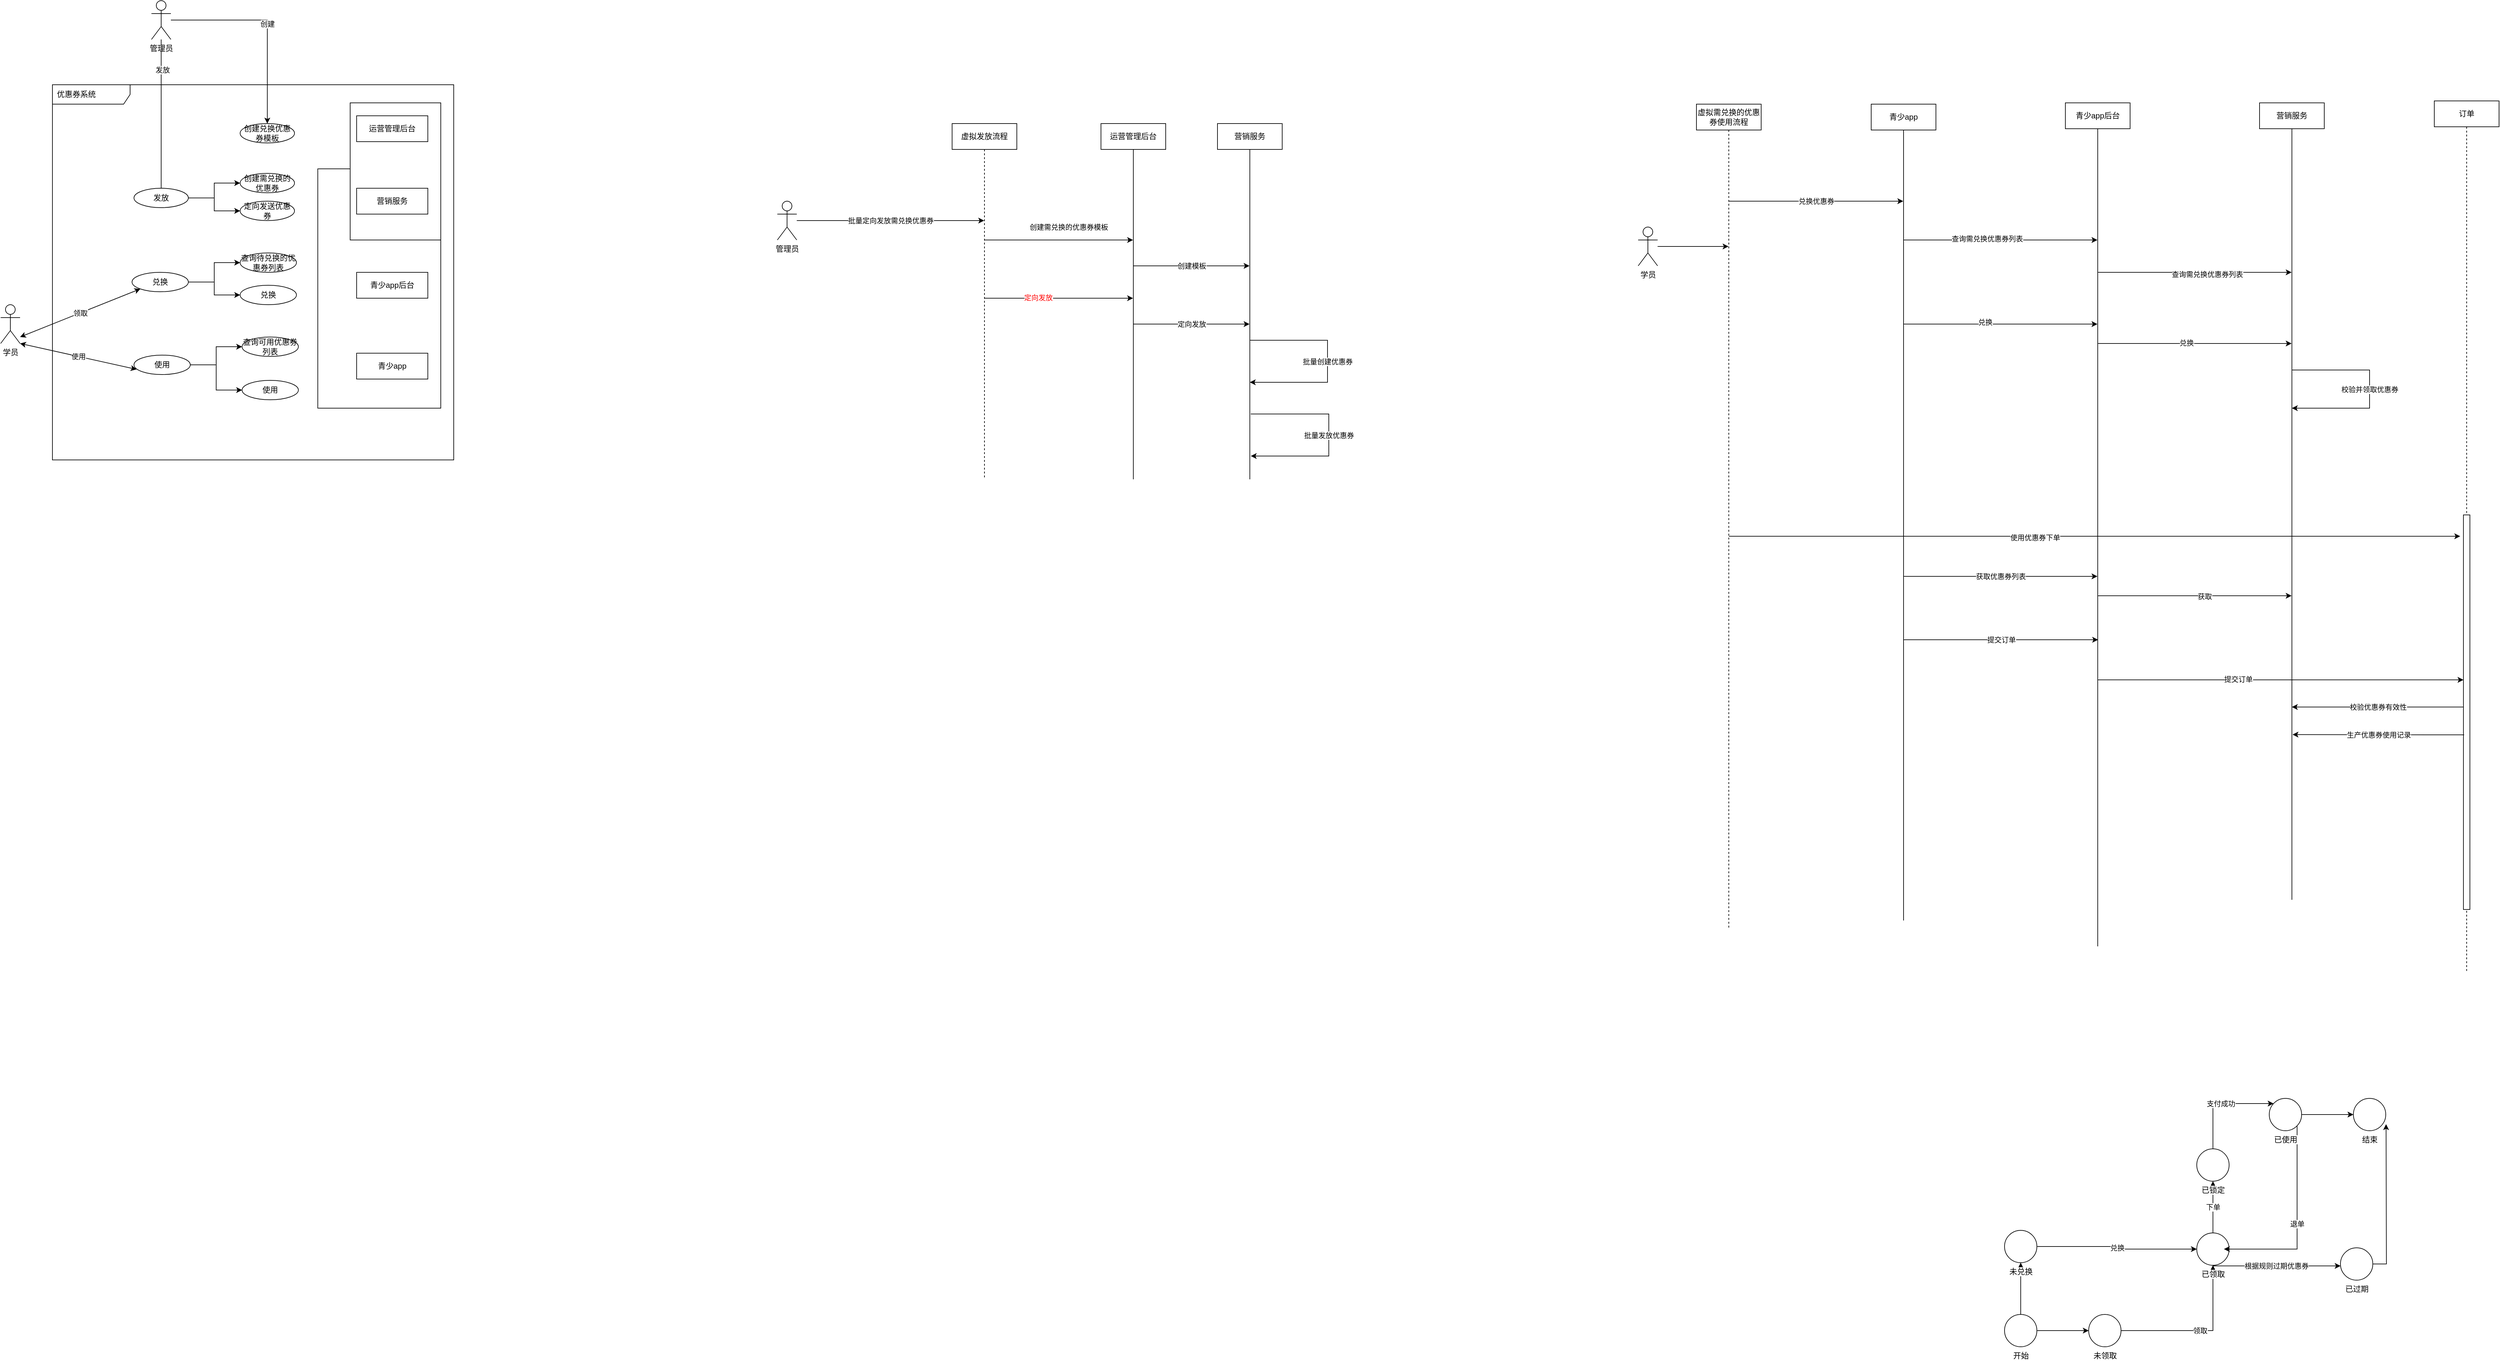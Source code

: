 <mxfile version="14.6.13" type="github">
  <diagram id="9hDP-JxcBApaVpeGbo42" name="Page-1">
    <mxGraphModel dx="1021" dy="529" grid="0" gridSize="10" guides="1" tooltips="1" connect="1" arrows="1" fold="1" page="1" pageScale="1" pageWidth="827" pageHeight="1169" math="0" shadow="0">
      <root>
        <mxCell id="0" />
        <mxCell id="1" parent="0" />
        <mxCell id="lwf3BBHvjB3YT5emJyM9-68" value="" style="rounded=0;whiteSpace=wrap;html=1;labelBackgroundColor=#FF3333;" vertex="1" parent="1">
          <mxGeometry x="600" y="520" width="190" height="370" as="geometry" />
        </mxCell>
        <mxCell id="lwf3BBHvjB3YT5emJyM9-67" value="" style="rounded=0;whiteSpace=wrap;html=1;" vertex="1" parent="1">
          <mxGeometry x="650" y="418" width="140" height="212" as="geometry" />
        </mxCell>
        <mxCell id="lwf3BBHvjB3YT5emJyM9-11" value="创建" style="edgeStyle=orthogonalEdgeStyle;rounded=0;orthogonalLoop=1;jettySize=auto;html=1;" edge="1" parent="1" source="lwf3BBHvjB3YT5emJyM9-3" target="lwf3BBHvjB3YT5emJyM9-9">
          <mxGeometry relative="1" as="geometry" />
        </mxCell>
        <mxCell id="lwf3BBHvjB3YT5emJyM9-60" value="" style="edgeStyle=orthogonalEdgeStyle;rounded=0;orthogonalLoop=1;jettySize=auto;html=1;" edge="1" parent="1" source="lwf3BBHvjB3YT5emJyM9-3">
          <mxGeometry relative="1" as="geometry">
            <mxPoint x="358" y="560" as="targetPoint" />
          </mxGeometry>
        </mxCell>
        <mxCell id="lwf3BBHvjB3YT5emJyM9-61" value="发放" style="edgeLabel;html=1;align=center;verticalAlign=middle;resizable=0;points=[];" vertex="1" connectable="0" parent="lwf3BBHvjB3YT5emJyM9-60">
          <mxGeometry x="-0.608" y="2" relative="1" as="geometry">
            <mxPoint as="offset" />
          </mxGeometry>
        </mxCell>
        <mxCell id="lwf3BBHvjB3YT5emJyM9-3" value="管理员" style="shape=umlActor;verticalLabelPosition=bottom;verticalAlign=top;html=1;outlineConnect=0;" vertex="1" parent="1">
          <mxGeometry x="343" y="260" width="30" height="60" as="geometry" />
        </mxCell>
        <mxCell id="lwf3BBHvjB3YT5emJyM9-4" value="优惠券系统" style="shape=umlFrame;whiteSpace=wrap;html=1;width=120;height=30;boundedLbl=1;verticalAlign=middle;align=left;spacingLeft=5;labelBackgroundColor=#FFFFFF;" vertex="1" parent="1">
          <mxGeometry x="190" y="390" width="620" height="580" as="geometry" />
        </mxCell>
        <mxCell id="lwf3BBHvjB3YT5emJyM9-6" value="学员" style="shape=umlActor;verticalLabelPosition=bottom;verticalAlign=top;html=1;" vertex="1" parent="1">
          <mxGeometry x="110" y="730" width="30" height="60" as="geometry" />
        </mxCell>
        <mxCell id="lwf3BBHvjB3YT5emJyM9-9" value="创建兑换优惠券模板" style="ellipse;whiteSpace=wrap;html=1;" vertex="1" parent="1">
          <mxGeometry x="480" y="450" width="84" height="30" as="geometry" />
        </mxCell>
        <mxCell id="lwf3BBHvjB3YT5emJyM9-19" value="创建需兑换的优惠券" style="ellipse;whiteSpace=wrap;html=1;" vertex="1" parent="1">
          <mxGeometry x="480" y="527" width="84" height="30" as="geometry" />
        </mxCell>
        <mxCell id="lwf3BBHvjB3YT5emJyM9-24" style="edgeStyle=orthogonalEdgeStyle;rounded=0;orthogonalLoop=1;jettySize=auto;html=1;entryX=0;entryY=0.5;entryDx=0;entryDy=0;" edge="1" parent="1" source="lwf3BBHvjB3YT5emJyM9-21" target="lwf3BBHvjB3YT5emJyM9-19">
          <mxGeometry relative="1" as="geometry" />
        </mxCell>
        <mxCell id="lwf3BBHvjB3YT5emJyM9-26" value="" style="edgeStyle=orthogonalEdgeStyle;rounded=0;orthogonalLoop=1;jettySize=auto;html=1;" edge="1" parent="1" source="lwf3BBHvjB3YT5emJyM9-21" target="lwf3BBHvjB3YT5emJyM9-25">
          <mxGeometry relative="1" as="geometry" />
        </mxCell>
        <mxCell id="lwf3BBHvjB3YT5emJyM9-21" value="发放" style="ellipse;whiteSpace=wrap;html=1;" vertex="1" parent="1">
          <mxGeometry x="316" y="550" width="84" height="30" as="geometry" />
        </mxCell>
        <mxCell id="lwf3BBHvjB3YT5emJyM9-25" value="定向发送优惠券" style="ellipse;whiteSpace=wrap;html=1;" vertex="1" parent="1">
          <mxGeometry x="480" y="570" width="84" height="30" as="geometry" />
        </mxCell>
        <mxCell id="lwf3BBHvjB3YT5emJyM9-44" value="" style="edgeStyle=orthogonalEdgeStyle;rounded=0;orthogonalLoop=1;jettySize=auto;html=1;" edge="1" parent="1" source="lwf3BBHvjB3YT5emJyM9-38" target="lwf3BBHvjB3YT5emJyM9-43">
          <mxGeometry relative="1" as="geometry" />
        </mxCell>
        <mxCell id="lwf3BBHvjB3YT5emJyM9-51" style="edgeStyle=orthogonalEdgeStyle;rounded=0;orthogonalLoop=1;jettySize=auto;html=1;entryX=0;entryY=0.5;entryDx=0;entryDy=0;" edge="1" parent="1" source="lwf3BBHvjB3YT5emJyM9-38" target="lwf3BBHvjB3YT5emJyM9-49">
          <mxGeometry relative="1" as="geometry" />
        </mxCell>
        <mxCell id="lwf3BBHvjB3YT5emJyM9-38" value="兑换" style="ellipse;whiteSpace=wrap;html=1;" vertex="1" parent="1">
          <mxGeometry x="313" y="680" width="87" height="30" as="geometry" />
        </mxCell>
        <mxCell id="lwf3BBHvjB3YT5emJyM9-54" value="" style="edgeStyle=orthogonalEdgeStyle;rounded=0;orthogonalLoop=1;jettySize=auto;html=1;" edge="1" parent="1" source="lwf3BBHvjB3YT5emJyM9-39" target="lwf3BBHvjB3YT5emJyM9-53">
          <mxGeometry relative="1" as="geometry" />
        </mxCell>
        <mxCell id="lwf3BBHvjB3YT5emJyM9-58" style="edgeStyle=orthogonalEdgeStyle;rounded=0;orthogonalLoop=1;jettySize=auto;html=1;entryX=0;entryY=0.5;entryDx=0;entryDy=0;" edge="1" parent="1" source="lwf3BBHvjB3YT5emJyM9-39" target="lwf3BBHvjB3YT5emJyM9-55">
          <mxGeometry relative="1" as="geometry" />
        </mxCell>
        <mxCell id="lwf3BBHvjB3YT5emJyM9-39" value="使用" style="ellipse;whiteSpace=wrap;html=1;" vertex="1" parent="1">
          <mxGeometry x="316" y="808" width="87" height="30" as="geometry" />
        </mxCell>
        <mxCell id="lwf3BBHvjB3YT5emJyM9-42" value="领取" style="endArrow=classic;startArrow=classic;html=1;entryX=0;entryY=1;entryDx=0;entryDy=0;" edge="1" parent="1" target="lwf3BBHvjB3YT5emJyM9-38">
          <mxGeometry width="50" height="50" relative="1" as="geometry">
            <mxPoint x="140" y="780" as="sourcePoint" />
            <mxPoint x="190" y="730" as="targetPoint" />
          </mxGeometry>
        </mxCell>
        <mxCell id="lwf3BBHvjB3YT5emJyM9-43" value="查询待兑换的优惠券列表" style="ellipse;whiteSpace=wrap;html=1;" vertex="1" parent="1">
          <mxGeometry x="480" y="650" width="87" height="30" as="geometry" />
        </mxCell>
        <mxCell id="lwf3BBHvjB3YT5emJyM9-49" value="兑换" style="ellipse;whiteSpace=wrap;html=1;" vertex="1" parent="1">
          <mxGeometry x="480" y="700" width="87" height="30" as="geometry" />
        </mxCell>
        <mxCell id="lwf3BBHvjB3YT5emJyM9-53" value="查询可用优惠券列表" style="ellipse;whiteSpace=wrap;html=1;" vertex="1" parent="1">
          <mxGeometry x="483" y="780" width="87" height="30" as="geometry" />
        </mxCell>
        <mxCell id="lwf3BBHvjB3YT5emJyM9-55" value="使用" style="ellipse;whiteSpace=wrap;html=1;" vertex="1" parent="1">
          <mxGeometry x="483" y="847" width="87" height="30" as="geometry" />
        </mxCell>
        <mxCell id="lwf3BBHvjB3YT5emJyM9-57" value="使用" style="endArrow=classic;startArrow=classic;html=1;exitX=1;exitY=1;exitDx=0;exitDy=0;exitPerimeter=0;" edge="1" parent="1" source="lwf3BBHvjB3YT5emJyM9-6">
          <mxGeometry width="50" height="50" relative="1" as="geometry">
            <mxPoint x="140" y="840" as="sourcePoint" />
            <mxPoint x="320" y="830" as="targetPoint" />
          </mxGeometry>
        </mxCell>
        <mxCell id="lwf3BBHvjB3YT5emJyM9-63" value="运营管理后台" style="rounded=0;whiteSpace=wrap;html=1;" vertex="1" parent="1">
          <mxGeometry x="660" y="438" width="110" height="40" as="geometry" />
        </mxCell>
        <mxCell id="lwf3BBHvjB3YT5emJyM9-64" value="营销服务" style="rounded=0;whiteSpace=wrap;html=1;" vertex="1" parent="1">
          <mxGeometry x="660" y="550" width="110" height="40" as="geometry" />
        </mxCell>
        <mxCell id="lwf3BBHvjB3YT5emJyM9-65" value="青少app后台" style="rounded=0;whiteSpace=wrap;html=1;" vertex="1" parent="1">
          <mxGeometry x="660" y="680" width="110" height="40" as="geometry" />
        </mxCell>
        <mxCell id="lwf3BBHvjB3YT5emJyM9-66" value="青少app" style="rounded=0;whiteSpace=wrap;html=1;" vertex="1" parent="1">
          <mxGeometry x="660" y="805" width="110" height="40" as="geometry" />
        </mxCell>
        <mxCell id="lwf3BBHvjB3YT5emJyM9-80" value="创建需兑换的优惠券模板" style="edgeStyle=orthogonalEdgeStyle;rounded=0;orthogonalLoop=1;jettySize=auto;html=1;" edge="1" parent="1" source="lwf3BBHvjB3YT5emJyM9-69" target="lwf3BBHvjB3YT5emJyM9-70">
          <mxGeometry x="0.135" y="20" relative="1" as="geometry">
            <Array as="points">
              <mxPoint x="1720" y="630" />
              <mxPoint x="1720" y="630" />
            </Array>
            <mxPoint as="offset" />
          </mxGeometry>
        </mxCell>
        <mxCell id="lwf3BBHvjB3YT5emJyM9-83" style="edgeStyle=orthogonalEdgeStyle;rounded=0;orthogonalLoop=1;jettySize=auto;html=1;fontColor=#FF0000;" edge="1" parent="1" source="lwf3BBHvjB3YT5emJyM9-69" target="lwf3BBHvjB3YT5emJyM9-70">
          <mxGeometry relative="1" as="geometry">
            <Array as="points">
              <mxPoint x="1740" y="720" />
              <mxPoint x="1740" y="720" />
            </Array>
          </mxGeometry>
        </mxCell>
        <mxCell id="lwf3BBHvjB3YT5emJyM9-84" value="定向发放" style="edgeLabel;html=1;align=center;verticalAlign=middle;resizable=0;points=[];fontColor=#FF0000;" vertex="1" connectable="0" parent="lwf3BBHvjB3YT5emJyM9-83">
          <mxGeometry x="-0.283" y="1" relative="1" as="geometry">
            <mxPoint as="offset" />
          </mxGeometry>
        </mxCell>
        <mxCell id="lwf3BBHvjB3YT5emJyM9-69" value="虚拟发放流程" style="shape=umlLifeline;perimeter=lifelinePerimeter;whiteSpace=wrap;html=1;container=1;collapsible=0;recursiveResize=0;outlineConnect=0;labelBackgroundColor=#FFFFFF;" vertex="1" parent="1">
          <mxGeometry x="1580" y="450" width="100" height="550" as="geometry" />
        </mxCell>
        <mxCell id="lwf3BBHvjB3YT5emJyM9-81" value="创建模板" style="edgeStyle=orthogonalEdgeStyle;rounded=0;orthogonalLoop=1;jettySize=auto;html=1;" edge="1" parent="1" source="lwf3BBHvjB3YT5emJyM9-70" target="lwf3BBHvjB3YT5emJyM9-74">
          <mxGeometry relative="1" as="geometry">
            <Array as="points">
              <mxPoint x="1950" y="670" />
              <mxPoint x="1950" y="670" />
            </Array>
          </mxGeometry>
        </mxCell>
        <mxCell id="lwf3BBHvjB3YT5emJyM9-85" value="定向发放" style="edgeStyle=orthogonalEdgeStyle;rounded=0;orthogonalLoop=1;jettySize=auto;html=1;" edge="1" parent="1" source="lwf3BBHvjB3YT5emJyM9-70" target="lwf3BBHvjB3YT5emJyM9-74">
          <mxGeometry relative="1" as="geometry">
            <Array as="points">
              <mxPoint x="1940" y="760" />
              <mxPoint x="1940" y="760" />
            </Array>
          </mxGeometry>
        </mxCell>
        <mxCell id="lwf3BBHvjB3YT5emJyM9-70" value="运营管理后台" style="shape=umlLifeline;perimeter=lifelinePerimeter;whiteSpace=wrap;html=1;container=1;collapsible=0;recursiveResize=0;outlineConnect=0;lifelineDashed=0;labelBackgroundColor=#FFFFFF;" vertex="1" parent="1">
          <mxGeometry x="1810" y="450" width="100" height="550" as="geometry" />
        </mxCell>
        <mxCell id="lwf3BBHvjB3YT5emJyM9-71" value="Lifeline2" style="shape=umlLifeline;perimeter=lifelinePerimeter;whiteSpace=wrap;html=1;container=1;collapsible=0;recursiveResize=0;outlineConnect=0;lifelineDashed=0;labelBackgroundColor=#FFFFFF;" vertex="1" parent="1">
          <mxGeometry x="1990" y="450" width="100" height="300" as="geometry" />
        </mxCell>
        <mxCell id="lwf3BBHvjB3YT5emJyM9-74" value="营销服务" style="shape=umlLifeline;perimeter=lifelinePerimeter;whiteSpace=wrap;html=1;container=1;collapsible=0;recursiveResize=0;outlineConnect=0;lifelineDashed=0;labelBackgroundColor=#FFFFFF;" vertex="1" parent="1">
          <mxGeometry x="1990" y="450" width="100" height="550" as="geometry" />
        </mxCell>
        <mxCell id="lwf3BBHvjB3YT5emJyM9-79" value="批量定向发放需兑换优惠券" style="edgeStyle=orthogonalEdgeStyle;rounded=0;orthogonalLoop=1;jettySize=auto;html=1;" edge="1" parent="1" source="lwf3BBHvjB3YT5emJyM9-76" target="lwf3BBHvjB3YT5emJyM9-69">
          <mxGeometry relative="1" as="geometry">
            <Array as="points">
              <mxPoint x="1550" y="600" />
              <mxPoint x="1550" y="600" />
            </Array>
          </mxGeometry>
        </mxCell>
        <mxCell id="lwf3BBHvjB3YT5emJyM9-76" value="管理员" style="shape=umlActor;verticalLabelPosition=bottom;verticalAlign=top;html=1;labelBackgroundColor=#FFFFFF;" vertex="1" parent="1">
          <mxGeometry x="1310" y="570" width="30" height="60" as="geometry" />
        </mxCell>
        <mxCell id="lwf3BBHvjB3YT5emJyM9-88" style="edgeStyle=orthogonalEdgeStyle;rounded=0;orthogonalLoop=1;jettySize=auto;html=1;" edge="1" parent="1" source="lwf3BBHvjB3YT5emJyM9-74" target="lwf3BBHvjB3YT5emJyM9-74">
          <mxGeometry relative="1" as="geometry">
            <Array as="points">
              <mxPoint x="2060" y="820" />
              <mxPoint x="2070" y="820" />
            </Array>
          </mxGeometry>
        </mxCell>
        <mxCell id="lwf3BBHvjB3YT5emJyM9-90" value="批量创建优惠券" style="edgeStyle=orthogonalEdgeStyle;rounded=0;orthogonalLoop=1;jettySize=auto;html=1;" edge="1" parent="1" target="lwf3BBHvjB3YT5emJyM9-74">
          <mxGeometry relative="1" as="geometry">
            <mxPoint x="2039.5" y="785" as="sourcePoint" />
            <mxPoint x="2039.5" y="805" as="targetPoint" />
            <Array as="points">
              <mxPoint x="2160" y="785" />
              <mxPoint x="2160" y="850" />
            </Array>
          </mxGeometry>
        </mxCell>
        <mxCell id="lwf3BBHvjB3YT5emJyM9-91" value="批量发放优惠券" style="edgeStyle=orthogonalEdgeStyle;rounded=0;orthogonalLoop=1;jettySize=auto;html=1;" edge="1" parent="1">
          <mxGeometry relative="1" as="geometry">
            <mxPoint x="2041.5" y="899" as="sourcePoint" />
            <mxPoint x="2041.5" y="964" as="targetPoint" />
            <Array as="points">
              <mxPoint x="2162" y="899" />
              <mxPoint x="2162" y="964" />
            </Array>
          </mxGeometry>
        </mxCell>
        <mxCell id="lwf3BBHvjB3YT5emJyM9-96" value="兑换优惠券" style="edgeStyle=orthogonalEdgeStyle;rounded=0;orthogonalLoop=1;jettySize=auto;html=1;" edge="1" parent="1" source="lwf3BBHvjB3YT5emJyM9-92" target="lwf3BBHvjB3YT5emJyM9-93">
          <mxGeometry relative="1" as="geometry">
            <Array as="points">
              <mxPoint x="2840" y="570" />
              <mxPoint x="2840" y="570" />
            </Array>
          </mxGeometry>
        </mxCell>
        <mxCell id="lwf3BBHvjB3YT5emJyM9-124" style="edgeStyle=orthogonalEdgeStyle;rounded=0;orthogonalLoop=1;jettySize=auto;html=1;fontColor=#000000;" edge="1" parent="1" source="lwf3BBHvjB3YT5emJyM9-92">
          <mxGeometry relative="1" as="geometry">
            <mxPoint x="3910" y="1088" as="targetPoint" />
            <Array as="points">
              <mxPoint x="3200" y="1088" />
              <mxPoint x="3200" y="1088" />
            </Array>
          </mxGeometry>
        </mxCell>
        <mxCell id="lwf3BBHvjB3YT5emJyM9-125" value="使用优惠券下单" style="edgeLabel;html=1;align=center;verticalAlign=middle;resizable=0;points=[];fontColor=#000000;" vertex="1" connectable="0" parent="lwf3BBHvjB3YT5emJyM9-124">
          <mxGeometry x="-0.161" y="-2" relative="1" as="geometry">
            <mxPoint x="-1" as="offset" />
          </mxGeometry>
        </mxCell>
        <mxCell id="lwf3BBHvjB3YT5emJyM9-92" value="虚拟需兑换的优惠券使用流程" style="shape=umlLifeline;perimeter=lifelinePerimeter;whiteSpace=wrap;html=1;container=1;collapsible=0;recursiveResize=0;outlineConnect=0;labelBackgroundColor=#FFFFFF;" vertex="1" parent="1">
          <mxGeometry x="2730" y="420" width="100" height="1274" as="geometry" />
        </mxCell>
        <mxCell id="lwf3BBHvjB3YT5emJyM9-97" style="edgeStyle=orthogonalEdgeStyle;rounded=0;orthogonalLoop=1;jettySize=auto;html=1;" edge="1" parent="1" source="lwf3BBHvjB3YT5emJyM9-93" target="lwf3BBHvjB3YT5emJyM9-94">
          <mxGeometry relative="1" as="geometry">
            <Array as="points">
              <mxPoint x="3270" y="630" />
              <mxPoint x="3270" y="630" />
            </Array>
          </mxGeometry>
        </mxCell>
        <mxCell id="lwf3BBHvjB3YT5emJyM9-98" value="查询需兑换优惠券列表" style="edgeLabel;html=1;align=center;verticalAlign=middle;resizable=0;points=[];" vertex="1" connectable="0" parent="lwf3BBHvjB3YT5emJyM9-97">
          <mxGeometry x="-0.143" y="2" relative="1" as="geometry">
            <mxPoint as="offset" />
          </mxGeometry>
        </mxCell>
        <mxCell id="lwf3BBHvjB3YT5emJyM9-101" style="edgeStyle=orthogonalEdgeStyle;rounded=0;orthogonalLoop=1;jettySize=auto;html=1;" edge="1" parent="1" source="lwf3BBHvjB3YT5emJyM9-93" target="lwf3BBHvjB3YT5emJyM9-94">
          <mxGeometry relative="1" as="geometry">
            <Array as="points">
              <mxPoint x="3260" y="760" />
              <mxPoint x="3260" y="760" />
            </Array>
          </mxGeometry>
        </mxCell>
        <mxCell id="lwf3BBHvjB3YT5emJyM9-102" value="兑换" style="edgeLabel;html=1;align=center;verticalAlign=middle;resizable=0;points=[];" vertex="1" connectable="0" parent="lwf3BBHvjB3YT5emJyM9-101">
          <mxGeometry x="-0.163" y="3" relative="1" as="geometry">
            <mxPoint as="offset" />
          </mxGeometry>
        </mxCell>
        <mxCell id="lwf3BBHvjB3YT5emJyM9-128" value="获取优惠券列表" style="edgeStyle=orthogonalEdgeStyle;rounded=0;orthogonalLoop=1;jettySize=auto;html=1;fontColor=#000000;" edge="1" parent="1" source="lwf3BBHvjB3YT5emJyM9-93" target="lwf3BBHvjB3YT5emJyM9-94">
          <mxGeometry relative="1" as="geometry">
            <Array as="points">
              <mxPoint x="3110" y="1150" />
              <mxPoint x="3110" y="1150" />
            </Array>
          </mxGeometry>
        </mxCell>
        <mxCell id="lwf3BBHvjB3YT5emJyM9-93" value="青少app" style="shape=umlLifeline;perimeter=lifelinePerimeter;whiteSpace=wrap;html=1;container=1;collapsible=0;recursiveResize=0;outlineConnect=0;lifelineDashed=0;labelBackgroundColor=#FFFFFF;" vertex="1" parent="1">
          <mxGeometry x="3000" y="420" width="100" height="1262" as="geometry" />
        </mxCell>
        <mxCell id="lwf3BBHvjB3YT5emJyM9-99" style="edgeStyle=orthogonalEdgeStyle;rounded=0;orthogonalLoop=1;jettySize=auto;html=1;" edge="1" parent="1" source="lwf3BBHvjB3YT5emJyM9-94" target="lwf3BBHvjB3YT5emJyM9-95">
          <mxGeometry relative="1" as="geometry">
            <Array as="points">
              <mxPoint x="3510" y="680" />
              <mxPoint x="3510" y="680" />
            </Array>
          </mxGeometry>
        </mxCell>
        <mxCell id="lwf3BBHvjB3YT5emJyM9-100" value="查询需兑换优惠券列表" style="edgeLabel;html=1;align=center;verticalAlign=middle;resizable=0;points=[];" vertex="1" connectable="0" parent="lwf3BBHvjB3YT5emJyM9-99">
          <mxGeometry x="0.123" y="-3" relative="1" as="geometry">
            <mxPoint x="1" as="offset" />
          </mxGeometry>
        </mxCell>
        <mxCell id="lwf3BBHvjB3YT5emJyM9-103" style="edgeStyle=orthogonalEdgeStyle;rounded=0;orthogonalLoop=1;jettySize=auto;html=1;" edge="1" parent="1" source="lwf3BBHvjB3YT5emJyM9-94" target="lwf3BBHvjB3YT5emJyM9-95">
          <mxGeometry relative="1" as="geometry">
            <Array as="points">
              <mxPoint x="3510" y="790" />
              <mxPoint x="3510" y="790" />
            </Array>
          </mxGeometry>
        </mxCell>
        <mxCell id="lwf3BBHvjB3YT5emJyM9-104" value="兑换" style="edgeLabel;html=1;align=center;verticalAlign=middle;resizable=0;points=[];" vertex="1" connectable="0" parent="lwf3BBHvjB3YT5emJyM9-103">
          <mxGeometry x="-0.09" y="1" relative="1" as="geometry">
            <mxPoint as="offset" />
          </mxGeometry>
        </mxCell>
        <mxCell id="lwf3BBHvjB3YT5emJyM9-129" style="edgeStyle=orthogonalEdgeStyle;rounded=0;orthogonalLoop=1;jettySize=auto;html=1;fontColor=#000000;" edge="1" parent="1" source="lwf3BBHvjB3YT5emJyM9-94" target="lwf3BBHvjB3YT5emJyM9-95">
          <mxGeometry relative="1" as="geometry">
            <Array as="points">
              <mxPoint x="3520" y="1180" />
              <mxPoint x="3520" y="1180" />
            </Array>
          </mxGeometry>
        </mxCell>
        <mxCell id="lwf3BBHvjB3YT5emJyM9-130" value="获取" style="edgeLabel;html=1;align=center;verticalAlign=middle;resizable=0;points=[];fontColor=#000000;" vertex="1" connectable="0" parent="lwf3BBHvjB3YT5emJyM9-129">
          <mxGeometry x="0.097" y="-1" relative="1" as="geometry">
            <mxPoint as="offset" />
          </mxGeometry>
        </mxCell>
        <mxCell id="lwf3BBHvjB3YT5emJyM9-132" style="edgeStyle=orthogonalEdgeStyle;rounded=0;orthogonalLoop=1;jettySize=auto;html=1;fontColor=#000000;" edge="1" parent="1" source="lwf3BBHvjB3YT5emJyM9-94" target="lwf3BBHvjB3YT5emJyM9-123">
          <mxGeometry relative="1" as="geometry">
            <Array as="points">
              <mxPoint x="3610" y="1310" />
              <mxPoint x="3610" y="1310" />
            </Array>
          </mxGeometry>
        </mxCell>
        <mxCell id="lwf3BBHvjB3YT5emJyM9-133" value="提交订单" style="edgeLabel;html=1;align=center;verticalAlign=middle;resizable=0;points=[];fontColor=#000000;" vertex="1" connectable="0" parent="lwf3BBHvjB3YT5emJyM9-132">
          <mxGeometry x="-0.234" y="1" relative="1" as="geometry">
            <mxPoint as="offset" />
          </mxGeometry>
        </mxCell>
        <mxCell id="lwf3BBHvjB3YT5emJyM9-94" value="青少app后台" style="shape=umlLifeline;perimeter=lifelinePerimeter;whiteSpace=wrap;html=1;container=1;collapsible=0;recursiveResize=0;outlineConnect=0;lifelineDashed=0;labelBackgroundColor=#FFFFFF;" vertex="1" parent="1">
          <mxGeometry x="3300" y="418" width="100" height="1304" as="geometry" />
        </mxCell>
        <mxCell id="lwf3BBHvjB3YT5emJyM9-95" value="营销服务" style="shape=umlLifeline;perimeter=lifelinePerimeter;whiteSpace=wrap;html=1;container=1;collapsible=0;recursiveResize=0;outlineConnect=0;lifelineDashed=0;labelBackgroundColor=#FFFFFF;" vertex="1" parent="1">
          <mxGeometry x="3600" y="418" width="100" height="1232" as="geometry" />
        </mxCell>
        <mxCell id="lwf3BBHvjB3YT5emJyM9-105" value="校验并领取优惠券" style="edgeStyle=orthogonalEdgeStyle;rounded=0;orthogonalLoop=1;jettySize=auto;html=1;" edge="1" parent="1">
          <mxGeometry relative="1" as="geometry">
            <mxPoint x="3649.5" y="831" as="sourcePoint" />
            <mxPoint x="3650" y="890" as="targetPoint" />
            <Array as="points">
              <mxPoint x="3770" y="831" />
              <mxPoint x="3770" y="890" />
              <mxPoint x="3650" y="890" />
            </Array>
          </mxGeometry>
        </mxCell>
        <mxCell id="lwf3BBHvjB3YT5emJyM9-108" style="edgeStyle=orthogonalEdgeStyle;rounded=0;orthogonalLoop=1;jettySize=auto;html=1;" edge="1" parent="1" source="lwf3BBHvjB3YT5emJyM9-107" target="lwf3BBHvjB3YT5emJyM9-92">
          <mxGeometry relative="1" as="geometry">
            <Array as="points">
              <mxPoint x="2740" y="640" />
              <mxPoint x="2740" y="640" />
            </Array>
          </mxGeometry>
        </mxCell>
        <mxCell id="lwf3BBHvjB3YT5emJyM9-107" value="学员" style="shape=umlActor;verticalLabelPosition=bottom;verticalAlign=top;html=1;labelBackgroundColor=#FFFFFF;" vertex="1" parent="1">
          <mxGeometry x="2640" y="610" width="30" height="60" as="geometry" />
        </mxCell>
        <mxCell id="lwf3BBHvjB3YT5emJyM9-122" value="订单" style="shape=umlLifeline;perimeter=lifelinePerimeter;whiteSpace=wrap;html=1;container=1;collapsible=0;recursiveResize=0;outlineConnect=0;labelBackgroundColor=#FFFFFF;fontColor=#000000;" vertex="1" parent="1">
          <mxGeometry x="3870" y="415" width="100" height="1345" as="geometry" />
        </mxCell>
        <mxCell id="lwf3BBHvjB3YT5emJyM9-123" value="" style="html=1;points=[];perimeter=orthogonalPerimeter;" vertex="1" parent="lwf3BBHvjB3YT5emJyM9-122">
          <mxGeometry x="45" y="640" width="10" height="610" as="geometry" />
        </mxCell>
        <mxCell id="lwf3BBHvjB3YT5emJyM9-131" value="提交订单" style="edgeStyle=orthogonalEdgeStyle;rounded=0;orthogonalLoop=1;jettySize=auto;html=1;fontColor=#000000;" edge="1" parent="1">
          <mxGeometry relative="1" as="geometry">
            <mxPoint x="3050.5" y="1248" as="sourcePoint" />
            <mxPoint x="3350.5" y="1248" as="targetPoint" />
            <Array as="points">
              <mxPoint x="3111" y="1248" />
              <mxPoint x="3111" y="1248" />
            </Array>
          </mxGeometry>
        </mxCell>
        <mxCell id="lwf3BBHvjB3YT5emJyM9-134" value="校验优惠券有效性" style="edgeStyle=orthogonalEdgeStyle;rounded=0;orthogonalLoop=1;jettySize=auto;html=1;fontColor=#000000;" edge="1" parent="1">
          <mxGeometry relative="1" as="geometry">
            <mxPoint x="3915" y="1352" as="sourcePoint" />
            <mxPoint x="3650" y="1352" as="targetPoint" />
            <Array as="points">
              <mxPoint x="3660" y="1352" />
            </Array>
          </mxGeometry>
        </mxCell>
        <mxCell id="lwf3BBHvjB3YT5emJyM9-135" value="生产优惠券使用记录" style="edgeStyle=orthogonalEdgeStyle;rounded=0;orthogonalLoop=1;jettySize=auto;html=1;entryX=0.5;entryY=0.861;entryDx=0;entryDy=0;entryPerimeter=0;fontColor=#000000;" edge="1" parent="1">
          <mxGeometry relative="1" as="geometry">
            <mxPoint x="3916" y="1395" as="sourcePoint" />
            <mxPoint x="3651" y="1394.602" as="targetPoint" />
            <Array as="points">
              <mxPoint x="3861" y="1395" />
              <mxPoint x="3861" y="1395" />
            </Array>
          </mxGeometry>
        </mxCell>
        <mxCell id="lwf3BBHvjB3YT5emJyM9-139" value="" style="edgeStyle=orthogonalEdgeStyle;rounded=0;orthogonalLoop=1;jettySize=auto;html=1;fontColor=#000000;" edge="1" parent="1" source="lwf3BBHvjB3YT5emJyM9-137" target="lwf3BBHvjB3YT5emJyM9-138">
          <mxGeometry relative="1" as="geometry" />
        </mxCell>
        <mxCell id="lwf3BBHvjB3YT5emJyM9-141" value="" style="edgeStyle=orthogonalEdgeStyle;rounded=0;orthogonalLoop=1;jettySize=auto;html=1;fontColor=#000000;" edge="1" parent="1" source="lwf3BBHvjB3YT5emJyM9-137" target="lwf3BBHvjB3YT5emJyM9-140">
          <mxGeometry relative="1" as="geometry" />
        </mxCell>
        <mxCell id="lwf3BBHvjB3YT5emJyM9-137" value="开始" style="points=[[0.145,0.145,0],[0.5,0,0],[0.855,0.145,0],[1,0.5,0],[0.855,0.855,0],[0.5,1,0],[0.145,0.855,0],[0,0.5,0]];shape=mxgraph.bpmn.event;html=1;verticalLabelPosition=bottom;labelBackgroundColor=#ffffff;verticalAlign=top;align=center;perimeter=ellipsePerimeter;outlineConnect=0;aspect=fixed;outline=standard;symbol=general;fontColor=#000000;" vertex="1" parent="1">
          <mxGeometry x="3206" y="2291" width="50" height="50" as="geometry" />
        </mxCell>
        <mxCell id="lwf3BBHvjB3YT5emJyM9-143" value="领取" style="edgeStyle=orthogonalEdgeStyle;rounded=0;orthogonalLoop=1;jettySize=auto;html=1;fontColor=#000000;" edge="1" parent="1" source="lwf3BBHvjB3YT5emJyM9-138" target="lwf3BBHvjB3YT5emJyM9-142">
          <mxGeometry relative="1" as="geometry" />
        </mxCell>
        <mxCell id="lwf3BBHvjB3YT5emJyM9-138" value="未领取" style="points=[[0.145,0.145,0],[0.5,0,0],[0.855,0.145,0],[1,0.5,0],[0.855,0.855,0],[0.5,1,0],[0.145,0.855,0],[0,0.5,0]];shape=mxgraph.bpmn.event;html=1;verticalLabelPosition=bottom;labelBackgroundColor=#ffffff;verticalAlign=top;align=center;perimeter=ellipsePerimeter;outlineConnect=0;aspect=fixed;outline=standard;symbol=general;fontColor=#000000;" vertex="1" parent="1">
          <mxGeometry x="3336" y="2291" width="50" height="50" as="geometry" />
        </mxCell>
        <mxCell id="lwf3BBHvjB3YT5emJyM9-144" value="兑换" style="edgeStyle=orthogonalEdgeStyle;rounded=0;orthogonalLoop=1;jettySize=auto;html=1;fontColor=#000000;" edge="1" parent="1" source="lwf3BBHvjB3YT5emJyM9-140" target="lwf3BBHvjB3YT5emJyM9-142">
          <mxGeometry relative="1" as="geometry" />
        </mxCell>
        <mxCell id="lwf3BBHvjB3YT5emJyM9-140" value="未兑换" style="points=[[0.145,0.145,0],[0.5,0,0],[0.855,0.145,0],[1,0.5,0],[0.855,0.855,0],[0.5,1,0],[0.145,0.855,0],[0,0.5,0]];shape=mxgraph.bpmn.event;html=1;verticalLabelPosition=bottom;labelBackgroundColor=#ffffff;verticalAlign=top;align=center;perimeter=ellipsePerimeter;outlineConnect=0;aspect=fixed;outline=standard;symbol=general;fontColor=#000000;" vertex="1" parent="1">
          <mxGeometry x="3206" y="2161" width="50" height="50" as="geometry" />
        </mxCell>
        <mxCell id="lwf3BBHvjB3YT5emJyM9-146" value="下单" style="edgeStyle=orthogonalEdgeStyle;rounded=0;orthogonalLoop=1;jettySize=auto;html=1;fontColor=#000000;" edge="1" parent="1" source="lwf3BBHvjB3YT5emJyM9-142" target="lwf3BBHvjB3YT5emJyM9-145">
          <mxGeometry relative="1" as="geometry" />
        </mxCell>
        <mxCell id="lwf3BBHvjB3YT5emJyM9-154" value="根据规则过期优惠券" style="edgeStyle=orthogonalEdgeStyle;rounded=0;orthogonalLoop=1;jettySize=auto;html=1;fontColor=#000000;" edge="1" parent="1" source="lwf3BBHvjB3YT5emJyM9-142" target="lwf3BBHvjB3YT5emJyM9-153">
          <mxGeometry relative="1" as="geometry">
            <Array as="points">
              <mxPoint x="3528" y="2216" />
              <mxPoint x="3764" y="2216" />
            </Array>
          </mxGeometry>
        </mxCell>
        <mxCell id="lwf3BBHvjB3YT5emJyM9-142" value="已领取" style="points=[[0.145,0.145,0],[0.5,0,0],[0.855,0.145,0],[1,0.5,0],[0.855,0.855,0],[0.5,1,0],[0.145,0.855,0],[0,0.5,0]];shape=mxgraph.bpmn.event;html=1;verticalLabelPosition=bottom;labelBackgroundColor=#ffffff;verticalAlign=top;align=center;perimeter=ellipsePerimeter;outlineConnect=0;aspect=fixed;outline=standard;symbol=general;fontColor=#000000;" vertex="1" parent="1">
          <mxGeometry x="3503" y="2165" width="50" height="50" as="geometry" />
        </mxCell>
        <mxCell id="lwf3BBHvjB3YT5emJyM9-148" value="支付成功" style="edgeStyle=orthogonalEdgeStyle;rounded=0;orthogonalLoop=1;jettySize=auto;html=1;fontColor=#000000;" edge="1" parent="1" source="lwf3BBHvjB3YT5emJyM9-145" target="lwf3BBHvjB3YT5emJyM9-147">
          <mxGeometry relative="1" as="geometry">
            <Array as="points">
              <mxPoint x="3528" y="1965" />
            </Array>
          </mxGeometry>
        </mxCell>
        <mxCell id="lwf3BBHvjB3YT5emJyM9-145" value="已锁定" style="points=[[0.145,0.145,0],[0.5,0,0],[0.855,0.145,0],[1,0.5,0],[0.855,0.855,0],[0.5,1,0],[0.145,0.855,0],[0,0.5,0]];shape=mxgraph.bpmn.event;html=1;verticalLabelPosition=bottom;labelBackgroundColor=#ffffff;verticalAlign=top;align=center;perimeter=ellipsePerimeter;outlineConnect=0;aspect=fixed;outline=standard;symbol=general;fontColor=#000000;" vertex="1" parent="1">
          <mxGeometry x="3503" y="2035" width="50" height="50" as="geometry" />
        </mxCell>
        <mxCell id="lwf3BBHvjB3YT5emJyM9-149" value="退单" style="edgeStyle=orthogonalEdgeStyle;rounded=0;orthogonalLoop=1;jettySize=auto;html=1;fontColor=#000000;" edge="1" parent="1" source="lwf3BBHvjB3YT5emJyM9-147">
          <mxGeometry relative="1" as="geometry">
            <mxPoint x="3545" y="2190" as="targetPoint" />
            <Array as="points">
              <mxPoint x="3658" y="2190" />
            </Array>
          </mxGeometry>
        </mxCell>
        <mxCell id="lwf3BBHvjB3YT5emJyM9-152" value="" style="edgeStyle=orthogonalEdgeStyle;rounded=0;orthogonalLoop=1;jettySize=auto;html=1;fontColor=#000000;" edge="1" parent="1" source="lwf3BBHvjB3YT5emJyM9-147" target="lwf3BBHvjB3YT5emJyM9-151">
          <mxGeometry relative="1" as="geometry" />
        </mxCell>
        <mxCell id="lwf3BBHvjB3YT5emJyM9-147" value="已使用" style="points=[[0.145,0.145,0],[0.5,0,0],[0.855,0.145,0],[1,0.5,0],[0.855,0.855,0],[0.5,1,0],[0.145,0.855,0],[0,0.5,0]];shape=mxgraph.bpmn.event;html=1;verticalLabelPosition=bottom;labelBackgroundColor=#ffffff;verticalAlign=top;align=center;perimeter=ellipsePerimeter;outlineConnect=0;aspect=fixed;outline=standard;symbol=general;fontColor=#000000;" vertex="1" parent="1">
          <mxGeometry x="3615" y="1957" width="50" height="50" as="geometry" />
        </mxCell>
        <mxCell id="lwf3BBHvjB3YT5emJyM9-151" value="结束" style="points=[[0.145,0.145,0],[0.5,0,0],[0.855,0.145,0],[1,0.5,0],[0.855,0.855,0],[0.5,1,0],[0.145,0.855,0],[0,0.5,0]];shape=mxgraph.bpmn.event;html=1;verticalLabelPosition=bottom;labelBackgroundColor=#ffffff;verticalAlign=top;align=center;perimeter=ellipsePerimeter;outlineConnect=0;aspect=fixed;outline=standard;symbol=general;fontColor=#000000;" vertex="1" parent="1">
          <mxGeometry x="3745" y="1957" width="50" height="50" as="geometry" />
        </mxCell>
        <mxCell id="lwf3BBHvjB3YT5emJyM9-155" style="edgeStyle=orthogonalEdgeStyle;rounded=0;orthogonalLoop=1;jettySize=auto;html=1;fontColor=#000000;" edge="1" parent="1" source="lwf3BBHvjB3YT5emJyM9-153">
          <mxGeometry relative="1" as="geometry">
            <mxPoint x="3795.471" y="1996.882" as="targetPoint" />
          </mxGeometry>
        </mxCell>
        <mxCell id="lwf3BBHvjB3YT5emJyM9-153" value="已过期" style="points=[[0.145,0.145,0],[0.5,0,0],[0.855,0.145,0],[1,0.5,0],[0.855,0.855,0],[0.5,1,0],[0.145,0.855,0],[0,0.5,0]];shape=mxgraph.bpmn.event;html=1;verticalLabelPosition=bottom;labelBackgroundColor=#ffffff;verticalAlign=top;align=center;perimeter=ellipsePerimeter;outlineConnect=0;aspect=fixed;outline=standard;symbol=general;fontColor=#000000;" vertex="1" parent="1">
          <mxGeometry x="3725" y="2188" width="50" height="50" as="geometry" />
        </mxCell>
      </root>
    </mxGraphModel>
  </diagram>
</mxfile>
